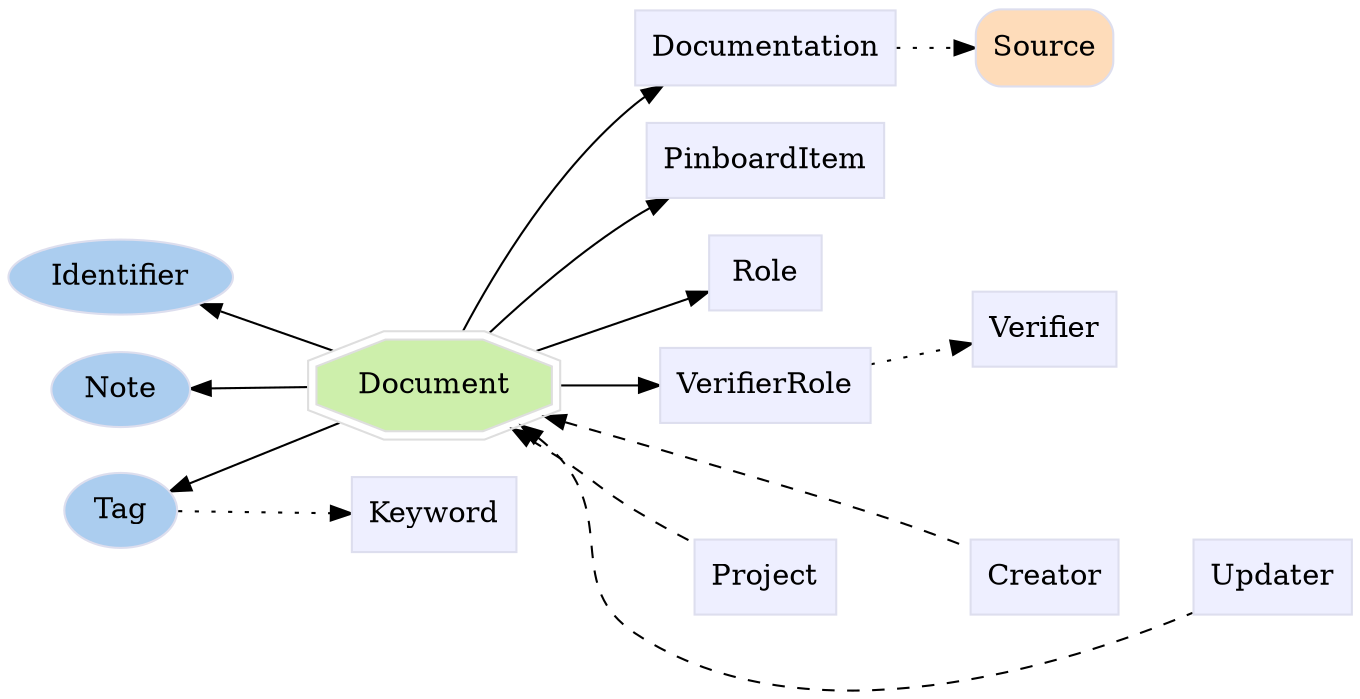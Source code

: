 digraph Document {
	graph [bb="0,0,559.91,322.72",
		label="",
		outputorder=edgesfirst,
		rankdir=LR
	];
	node [label="\N"];
	subgraph annotator_cluster {
		graph [rank=min];
		Identifier	[color="#dddeee",
			fillcolor="#abcdef",
			group=annotator,
			height=0.5,
			href="/develop/Data/models.html#identifier",
			label=Identifier,
			pos="42.896,195.22",
			shape=oval,
			style=filled,
			target=_top,
			width=1.1916];
		Tag	[color="#dddeee",
			fillcolor="#abcdef",
			group=annotator,
			height=0.5,
			href="/develop/Data/models.html#tag",
			label=Tag,
			pos="42.896,86.224",
			shape=oval,
			style=filled,
			target=_top,
			width=0.75];
		Note	[color="#dddeee",
			fillcolor="#abcdef",
			group=annotator,
			height=0.5,
			href="/develop/Data/models.html#note",
			label=Note,
			pos="42.896,141.22",
			shape=oval,
			style=filled,
			target=_top,
			width=0.77632];
	}
	subgraph core {
		Source	[color="#dddeee",
			fillcolor="#fedcba",
			group=core,
			height=0.51389,
			href="/develop/Data/models.html#source",
			label=Source,
			pos="435.41,304.22",
			shape=Mrecord,
			style=filled,
			target=_top,
			width=0.75];
	}
	subgraph supporting {
		Document	[color="#dedede",
			fillcolor="#cdefab",
			group=target,
			height=0.61111,
			href="/develop/Data/models.html#document",
			label=Document,
			pos="177.85,142.22",
			shape=doubleoctagon,
			style=filled,
			target=_top,
			width=1.5572];
		Documentation	[color="#dddeee",
			fillcolor="#eeefff",
			group=supporting,
			height=0.5,
			href="/develop/Data/models.html#documentation",
			label=Documentation,
			pos="320.41,304.22",
			shape=box,
			style=filled,
			target=_top,
			width=1.4028];
		Keyword	[color="#dddeee",
			fillcolor="#eeefff",
			group=supporting,
			height=0.5,
			href="/develop/Data/models.html#keyword",
			label=Keyword,
			pos="177.85,84.224",
			shape=box,
			style=filled,
			target=_top,
			width=0.93056];
		PinboardItem	[color="#dddeee",
			fillcolor="#eeefff",
			group=supporting,
			height=0.5,
			href="/develop/Data/models.html#pinboard-item",
			label=PinboardItem,
			pos="320.41,250.22",
			shape=box,
			style=filled,
			target=_top,
			width=1.2639];
		Role	[color="#dddeee",
			fillcolor="#eeefff",
			group=supporting,
			height=0.5,
			href="/develop/Data/models.html#role",
			label=Role,
			pos="320.41,196.22",
			shape=box,
			style=filled,
			target=_top,
			width=0.75];
		VerifierRole	[color="#dddeee",
			fillcolor="#eeefff",
			group=supporting,
			height=0.5,
			href="/develop/Data/models.html#verifier-role",
			label=VerifierRole,
			pos="320.41,142.22",
			shape=box,
			style=filled,
			target=_top,
			width=1.1528];
		Verifier	[color="#dddeee",
			fillcolor="#eeefff",
			group=supporting,
			height=0.5,
			href="/develop/Data/models.html#verifier",
			label=Verifier,
			pos="435.41,169.22",
			shape=box,
			style=filled,
			target=_top,
			width=0.79167];
		Creator	[color="#dddeee",
			fillcolor="#eeefff",
			group=supporting,
			height=0.5,
			href="/develop/Data/models.html#creator",
			label=Creator,
			pos="435.41,50.224",
			shape=box,
			style=filled,
			target=_top,
			width=0.79167];
		Project	[color="#dddeee",
			fillcolor="#eeefff",
			group=supporting,
			height=0.5,
			href="/develop/Data/models.html#project",
			label=Project,
			pos="320.41,50.224",
			shape=box,
			style=filled,
			target=_top,
			width=0.76389];
		Updater	[color="#dddeee",
			fillcolor="#eeefff",
			group=supporting,
			height=0.5,
			href="/develop/Data/models.html#updater",
			label=Updater,
			pos="529.91,50.224",
			shape=box,
			style=filled,
			target=_top,
			width=0.83333];
	}
	Tag -> Keyword	[pos="e,144.04,84.718 70.164,85.829 88.291,85.557 112.81,85.188 133.77,84.872",
		style=dotted];
	Document -> Identifier	[pos="e,74.733,182.93 137.1,158.07 120.4,164.73 101.01,172.46 84.255,179.14"];
	Document -> Tag	[pos="e,66.15,95.597 138.36,126.01 118.4,117.61 94.331,107.47 75.481,99.528"];
	Document -> Note	[pos="e,71.122,141.43 121.67,141.81 108.04,141.71 93.758,141.6 81.206,141.5"];
	Document -> Documentation	[pos="e,281.61,286.15 189.7,164.71 204.54,193.65 233.53,244.11 269.91,277.22 271.02,278.23 272.17,279.22 273.36,280.18"];
	Document -> PinboardItem	[pos="e,283.93,232.16 200.85,164.39 218.58,181.6 244.65,205.45 269.91,223.22 271.56,224.39 273.27,225.54 275.01,226.67"];
	Document -> Role	[pos="e,293.32,186.2 219.13,157.7 239.53,165.54 264.09,174.97 283.79,182.54"];
	Document -> VerifierRole	[pos="e,278.76,142.22 234,142.22 245.42,142.22 257.41,142.22 268.66,142.22"];
	Document -> Creator	[dir=back,
		pos="s,223.43,128.19 233.44,124.97 272.09,112.45 325.01,94.719 370.91,77.224 382.77,72.701 395.7,67.295 406.78,62.512",
		style=dashed];
	Document -> Project	[dir=back,
		pos="s,212.58,124.4 221.39,119.22 225.68,116.62 229.92,113.93 233.91,111.22 250.92,99.701 253.26,94.262 269.91,82.224 277.21,76.948 285.34,\
71.518 292.86,66.663",
		style=dashed];
	Document -> Updater	[dir=back,
		pos="s,216.33,125.67 224.56,119.92 227.96,117.27 231.13,114.37 233.91,111.22 261.87,79.543 234.83,46.778 269.91,23.224 340.85,-24.402 \
448.21,13.012 499.55,35.857",
		style=dashed];
	Documentation -> Source	[pos="e,408.16,304.22 370.97,304.22 380.08,304.22 389.43,304.22 398.06,304.22",
		style=dotted];
	Role -> Verifier	[pos="e,406.77,175.83 347.62,189.96 362.17,186.49 380.52,182.1 396.59,178.26",
		style=invis];
	VerifierRole -> Verifier	[pos="e,406.75,162.62 362.2,151.97 373.53,154.68 385.77,157.6 396.9,160.26",
		style=dotted];
	Creator -> Updater	[pos="e,499.74,50.224 463.91,50.224 471.94,50.224 480.87,50.224 489.48,50.224",
		style=invis];
	Project -> Creator	[pos="e,406.64,50.224 348.19,50.224 362.64,50.224 380.73,50.224 396.6,50.224",
		style=invis];
}
